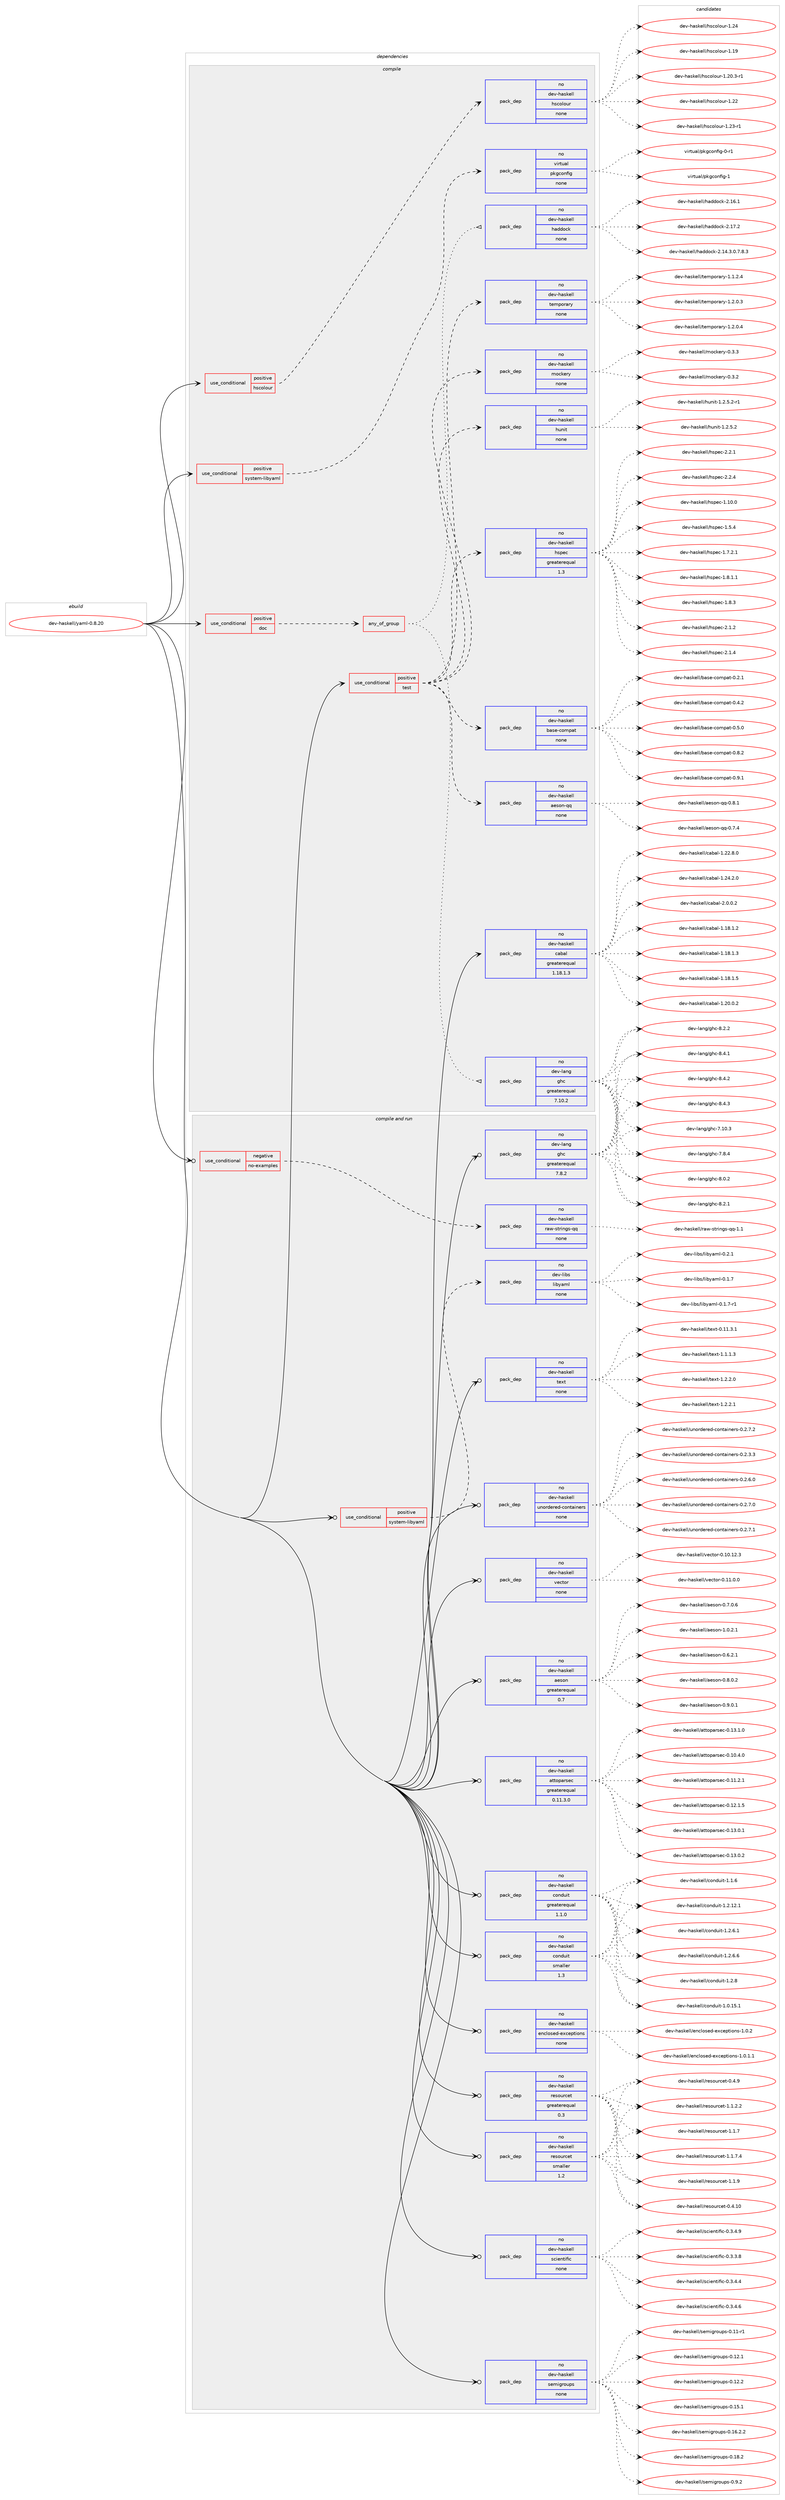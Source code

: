 digraph prolog {

# *************
# Graph options
# *************

newrank=true;
concentrate=true;
compound=true;
graph [rankdir=LR,fontname=Helvetica,fontsize=10,ranksep=1.5];#, ranksep=2.5, nodesep=0.2];
edge  [arrowhead=vee];
node  [fontname=Helvetica,fontsize=10];

# **********
# The ebuild
# **********

subgraph cluster_leftcol {
color=gray;
rank=same;
label=<<i>ebuild</i>>;
id [label="dev-haskell/yaml-0.8.20", color=red, width=4, href="../dev-haskell/yaml-0.8.20.svg"];
}

# ****************
# The dependencies
# ****************

subgraph cluster_midcol {
color=gray;
label=<<i>dependencies</i>>;
subgraph cluster_compile {
fillcolor="#eeeeee";
style=filled;
label=<<i>compile</i>>;
subgraph cond362193 {
dependency1348795 [label=<<TABLE BORDER="0" CELLBORDER="1" CELLSPACING="0" CELLPADDING="4"><TR><TD ROWSPAN="3" CELLPADDING="10">use_conditional</TD></TR><TR><TD>positive</TD></TR><TR><TD>doc</TD></TR></TABLE>>, shape=none, color=red];
subgraph any21828 {
dependency1348796 [label=<<TABLE BORDER="0" CELLBORDER="1" CELLSPACING="0" CELLPADDING="4"><TR><TD CELLPADDING="10">any_of_group</TD></TR></TABLE>>, shape=none, color=red];subgraph pack964222 {
dependency1348797 [label=<<TABLE BORDER="0" CELLBORDER="1" CELLSPACING="0" CELLPADDING="4" WIDTH="220"><TR><TD ROWSPAN="6" CELLPADDING="30">pack_dep</TD></TR><TR><TD WIDTH="110">no</TD></TR><TR><TD>dev-haskell</TD></TR><TR><TD>haddock</TD></TR><TR><TD>none</TD></TR><TR><TD></TD></TR></TABLE>>, shape=none, color=blue];
}
dependency1348796:e -> dependency1348797:w [weight=20,style="dotted",arrowhead="oinv"];
subgraph pack964223 {
dependency1348798 [label=<<TABLE BORDER="0" CELLBORDER="1" CELLSPACING="0" CELLPADDING="4" WIDTH="220"><TR><TD ROWSPAN="6" CELLPADDING="30">pack_dep</TD></TR><TR><TD WIDTH="110">no</TD></TR><TR><TD>dev-lang</TD></TR><TR><TD>ghc</TD></TR><TR><TD>greaterequal</TD></TR><TR><TD>7.10.2</TD></TR></TABLE>>, shape=none, color=blue];
}
dependency1348796:e -> dependency1348798:w [weight=20,style="dotted",arrowhead="oinv"];
}
dependency1348795:e -> dependency1348796:w [weight=20,style="dashed",arrowhead="vee"];
}
id:e -> dependency1348795:w [weight=20,style="solid",arrowhead="vee"];
subgraph cond362194 {
dependency1348799 [label=<<TABLE BORDER="0" CELLBORDER="1" CELLSPACING="0" CELLPADDING="4"><TR><TD ROWSPAN="3" CELLPADDING="10">use_conditional</TD></TR><TR><TD>positive</TD></TR><TR><TD>hscolour</TD></TR></TABLE>>, shape=none, color=red];
subgraph pack964224 {
dependency1348800 [label=<<TABLE BORDER="0" CELLBORDER="1" CELLSPACING="0" CELLPADDING="4" WIDTH="220"><TR><TD ROWSPAN="6" CELLPADDING="30">pack_dep</TD></TR><TR><TD WIDTH="110">no</TD></TR><TR><TD>dev-haskell</TD></TR><TR><TD>hscolour</TD></TR><TR><TD>none</TD></TR><TR><TD></TD></TR></TABLE>>, shape=none, color=blue];
}
dependency1348799:e -> dependency1348800:w [weight=20,style="dashed",arrowhead="vee"];
}
id:e -> dependency1348799:w [weight=20,style="solid",arrowhead="vee"];
subgraph cond362195 {
dependency1348801 [label=<<TABLE BORDER="0" CELLBORDER="1" CELLSPACING="0" CELLPADDING="4"><TR><TD ROWSPAN="3" CELLPADDING="10">use_conditional</TD></TR><TR><TD>positive</TD></TR><TR><TD>system-libyaml</TD></TR></TABLE>>, shape=none, color=red];
subgraph pack964225 {
dependency1348802 [label=<<TABLE BORDER="0" CELLBORDER="1" CELLSPACING="0" CELLPADDING="4" WIDTH="220"><TR><TD ROWSPAN="6" CELLPADDING="30">pack_dep</TD></TR><TR><TD WIDTH="110">no</TD></TR><TR><TD>virtual</TD></TR><TR><TD>pkgconfig</TD></TR><TR><TD>none</TD></TR><TR><TD></TD></TR></TABLE>>, shape=none, color=blue];
}
dependency1348801:e -> dependency1348802:w [weight=20,style="dashed",arrowhead="vee"];
}
id:e -> dependency1348801:w [weight=20,style="solid",arrowhead="vee"];
subgraph cond362196 {
dependency1348803 [label=<<TABLE BORDER="0" CELLBORDER="1" CELLSPACING="0" CELLPADDING="4"><TR><TD ROWSPAN="3" CELLPADDING="10">use_conditional</TD></TR><TR><TD>positive</TD></TR><TR><TD>test</TD></TR></TABLE>>, shape=none, color=red];
subgraph pack964226 {
dependency1348804 [label=<<TABLE BORDER="0" CELLBORDER="1" CELLSPACING="0" CELLPADDING="4" WIDTH="220"><TR><TD ROWSPAN="6" CELLPADDING="30">pack_dep</TD></TR><TR><TD WIDTH="110">no</TD></TR><TR><TD>dev-haskell</TD></TR><TR><TD>aeson-qq</TD></TR><TR><TD>none</TD></TR><TR><TD></TD></TR></TABLE>>, shape=none, color=blue];
}
dependency1348803:e -> dependency1348804:w [weight=20,style="dashed",arrowhead="vee"];
subgraph pack964227 {
dependency1348805 [label=<<TABLE BORDER="0" CELLBORDER="1" CELLSPACING="0" CELLPADDING="4" WIDTH="220"><TR><TD ROWSPAN="6" CELLPADDING="30">pack_dep</TD></TR><TR><TD WIDTH="110">no</TD></TR><TR><TD>dev-haskell</TD></TR><TR><TD>base-compat</TD></TR><TR><TD>none</TD></TR><TR><TD></TD></TR></TABLE>>, shape=none, color=blue];
}
dependency1348803:e -> dependency1348805:w [weight=20,style="dashed",arrowhead="vee"];
subgraph pack964228 {
dependency1348806 [label=<<TABLE BORDER="0" CELLBORDER="1" CELLSPACING="0" CELLPADDING="4" WIDTH="220"><TR><TD ROWSPAN="6" CELLPADDING="30">pack_dep</TD></TR><TR><TD WIDTH="110">no</TD></TR><TR><TD>dev-haskell</TD></TR><TR><TD>hspec</TD></TR><TR><TD>greaterequal</TD></TR><TR><TD>1.3</TD></TR></TABLE>>, shape=none, color=blue];
}
dependency1348803:e -> dependency1348806:w [weight=20,style="dashed",arrowhead="vee"];
subgraph pack964229 {
dependency1348807 [label=<<TABLE BORDER="0" CELLBORDER="1" CELLSPACING="0" CELLPADDING="4" WIDTH="220"><TR><TD ROWSPAN="6" CELLPADDING="30">pack_dep</TD></TR><TR><TD WIDTH="110">no</TD></TR><TR><TD>dev-haskell</TD></TR><TR><TD>hunit</TD></TR><TR><TD>none</TD></TR><TR><TD></TD></TR></TABLE>>, shape=none, color=blue];
}
dependency1348803:e -> dependency1348807:w [weight=20,style="dashed",arrowhead="vee"];
subgraph pack964230 {
dependency1348808 [label=<<TABLE BORDER="0" CELLBORDER="1" CELLSPACING="0" CELLPADDING="4" WIDTH="220"><TR><TD ROWSPAN="6" CELLPADDING="30">pack_dep</TD></TR><TR><TD WIDTH="110">no</TD></TR><TR><TD>dev-haskell</TD></TR><TR><TD>mockery</TD></TR><TR><TD>none</TD></TR><TR><TD></TD></TR></TABLE>>, shape=none, color=blue];
}
dependency1348803:e -> dependency1348808:w [weight=20,style="dashed",arrowhead="vee"];
subgraph pack964231 {
dependency1348809 [label=<<TABLE BORDER="0" CELLBORDER="1" CELLSPACING="0" CELLPADDING="4" WIDTH="220"><TR><TD ROWSPAN="6" CELLPADDING="30">pack_dep</TD></TR><TR><TD WIDTH="110">no</TD></TR><TR><TD>dev-haskell</TD></TR><TR><TD>temporary</TD></TR><TR><TD>none</TD></TR><TR><TD></TD></TR></TABLE>>, shape=none, color=blue];
}
dependency1348803:e -> dependency1348809:w [weight=20,style="dashed",arrowhead="vee"];
}
id:e -> dependency1348803:w [weight=20,style="solid",arrowhead="vee"];
subgraph pack964232 {
dependency1348810 [label=<<TABLE BORDER="0" CELLBORDER="1" CELLSPACING="0" CELLPADDING="4" WIDTH="220"><TR><TD ROWSPAN="6" CELLPADDING="30">pack_dep</TD></TR><TR><TD WIDTH="110">no</TD></TR><TR><TD>dev-haskell</TD></TR><TR><TD>cabal</TD></TR><TR><TD>greaterequal</TD></TR><TR><TD>1.18.1.3</TD></TR></TABLE>>, shape=none, color=blue];
}
id:e -> dependency1348810:w [weight=20,style="solid",arrowhead="vee"];
}
subgraph cluster_compileandrun {
fillcolor="#eeeeee";
style=filled;
label=<<i>compile and run</i>>;
subgraph cond362197 {
dependency1348811 [label=<<TABLE BORDER="0" CELLBORDER="1" CELLSPACING="0" CELLPADDING="4"><TR><TD ROWSPAN="3" CELLPADDING="10">use_conditional</TD></TR><TR><TD>negative</TD></TR><TR><TD>no-examples</TD></TR></TABLE>>, shape=none, color=red];
subgraph pack964233 {
dependency1348812 [label=<<TABLE BORDER="0" CELLBORDER="1" CELLSPACING="0" CELLPADDING="4" WIDTH="220"><TR><TD ROWSPAN="6" CELLPADDING="30">pack_dep</TD></TR><TR><TD WIDTH="110">no</TD></TR><TR><TD>dev-haskell</TD></TR><TR><TD>raw-strings-qq</TD></TR><TR><TD>none</TD></TR><TR><TD></TD></TR></TABLE>>, shape=none, color=blue];
}
dependency1348811:e -> dependency1348812:w [weight=20,style="dashed",arrowhead="vee"];
}
id:e -> dependency1348811:w [weight=20,style="solid",arrowhead="odotvee"];
subgraph cond362198 {
dependency1348813 [label=<<TABLE BORDER="0" CELLBORDER="1" CELLSPACING="0" CELLPADDING="4"><TR><TD ROWSPAN="3" CELLPADDING="10">use_conditional</TD></TR><TR><TD>positive</TD></TR><TR><TD>system-libyaml</TD></TR></TABLE>>, shape=none, color=red];
subgraph pack964234 {
dependency1348814 [label=<<TABLE BORDER="0" CELLBORDER="1" CELLSPACING="0" CELLPADDING="4" WIDTH="220"><TR><TD ROWSPAN="6" CELLPADDING="30">pack_dep</TD></TR><TR><TD WIDTH="110">no</TD></TR><TR><TD>dev-libs</TD></TR><TR><TD>libyaml</TD></TR><TR><TD>none</TD></TR><TR><TD></TD></TR></TABLE>>, shape=none, color=blue];
}
dependency1348813:e -> dependency1348814:w [weight=20,style="dashed",arrowhead="vee"];
}
id:e -> dependency1348813:w [weight=20,style="solid",arrowhead="odotvee"];
subgraph pack964235 {
dependency1348815 [label=<<TABLE BORDER="0" CELLBORDER="1" CELLSPACING="0" CELLPADDING="4" WIDTH="220"><TR><TD ROWSPAN="6" CELLPADDING="30">pack_dep</TD></TR><TR><TD WIDTH="110">no</TD></TR><TR><TD>dev-haskell</TD></TR><TR><TD>aeson</TD></TR><TR><TD>greaterequal</TD></TR><TR><TD>0.7</TD></TR></TABLE>>, shape=none, color=blue];
}
id:e -> dependency1348815:w [weight=20,style="solid",arrowhead="odotvee"];
subgraph pack964236 {
dependency1348816 [label=<<TABLE BORDER="0" CELLBORDER="1" CELLSPACING="0" CELLPADDING="4" WIDTH="220"><TR><TD ROWSPAN="6" CELLPADDING="30">pack_dep</TD></TR><TR><TD WIDTH="110">no</TD></TR><TR><TD>dev-haskell</TD></TR><TR><TD>attoparsec</TD></TR><TR><TD>greaterequal</TD></TR><TR><TD>0.11.3.0</TD></TR></TABLE>>, shape=none, color=blue];
}
id:e -> dependency1348816:w [weight=20,style="solid",arrowhead="odotvee"];
subgraph pack964237 {
dependency1348817 [label=<<TABLE BORDER="0" CELLBORDER="1" CELLSPACING="0" CELLPADDING="4" WIDTH="220"><TR><TD ROWSPAN="6" CELLPADDING="30">pack_dep</TD></TR><TR><TD WIDTH="110">no</TD></TR><TR><TD>dev-haskell</TD></TR><TR><TD>conduit</TD></TR><TR><TD>greaterequal</TD></TR><TR><TD>1.1.0</TD></TR></TABLE>>, shape=none, color=blue];
}
id:e -> dependency1348817:w [weight=20,style="solid",arrowhead="odotvee"];
subgraph pack964238 {
dependency1348818 [label=<<TABLE BORDER="0" CELLBORDER="1" CELLSPACING="0" CELLPADDING="4" WIDTH="220"><TR><TD ROWSPAN="6" CELLPADDING="30">pack_dep</TD></TR><TR><TD WIDTH="110">no</TD></TR><TR><TD>dev-haskell</TD></TR><TR><TD>conduit</TD></TR><TR><TD>smaller</TD></TR><TR><TD>1.3</TD></TR></TABLE>>, shape=none, color=blue];
}
id:e -> dependency1348818:w [weight=20,style="solid",arrowhead="odotvee"];
subgraph pack964239 {
dependency1348819 [label=<<TABLE BORDER="0" CELLBORDER="1" CELLSPACING="0" CELLPADDING="4" WIDTH="220"><TR><TD ROWSPAN="6" CELLPADDING="30">pack_dep</TD></TR><TR><TD WIDTH="110">no</TD></TR><TR><TD>dev-haskell</TD></TR><TR><TD>enclosed-exceptions</TD></TR><TR><TD>none</TD></TR><TR><TD></TD></TR></TABLE>>, shape=none, color=blue];
}
id:e -> dependency1348819:w [weight=20,style="solid",arrowhead="odotvee"];
subgraph pack964240 {
dependency1348820 [label=<<TABLE BORDER="0" CELLBORDER="1" CELLSPACING="0" CELLPADDING="4" WIDTH="220"><TR><TD ROWSPAN="6" CELLPADDING="30">pack_dep</TD></TR><TR><TD WIDTH="110">no</TD></TR><TR><TD>dev-haskell</TD></TR><TR><TD>resourcet</TD></TR><TR><TD>greaterequal</TD></TR><TR><TD>0.3</TD></TR></TABLE>>, shape=none, color=blue];
}
id:e -> dependency1348820:w [weight=20,style="solid",arrowhead="odotvee"];
subgraph pack964241 {
dependency1348821 [label=<<TABLE BORDER="0" CELLBORDER="1" CELLSPACING="0" CELLPADDING="4" WIDTH="220"><TR><TD ROWSPAN="6" CELLPADDING="30">pack_dep</TD></TR><TR><TD WIDTH="110">no</TD></TR><TR><TD>dev-haskell</TD></TR><TR><TD>resourcet</TD></TR><TR><TD>smaller</TD></TR><TR><TD>1.2</TD></TR></TABLE>>, shape=none, color=blue];
}
id:e -> dependency1348821:w [weight=20,style="solid",arrowhead="odotvee"];
subgraph pack964242 {
dependency1348822 [label=<<TABLE BORDER="0" CELLBORDER="1" CELLSPACING="0" CELLPADDING="4" WIDTH="220"><TR><TD ROWSPAN="6" CELLPADDING="30">pack_dep</TD></TR><TR><TD WIDTH="110">no</TD></TR><TR><TD>dev-haskell</TD></TR><TR><TD>scientific</TD></TR><TR><TD>none</TD></TR><TR><TD></TD></TR></TABLE>>, shape=none, color=blue];
}
id:e -> dependency1348822:w [weight=20,style="solid",arrowhead="odotvee"];
subgraph pack964243 {
dependency1348823 [label=<<TABLE BORDER="0" CELLBORDER="1" CELLSPACING="0" CELLPADDING="4" WIDTH="220"><TR><TD ROWSPAN="6" CELLPADDING="30">pack_dep</TD></TR><TR><TD WIDTH="110">no</TD></TR><TR><TD>dev-haskell</TD></TR><TR><TD>semigroups</TD></TR><TR><TD>none</TD></TR><TR><TD></TD></TR></TABLE>>, shape=none, color=blue];
}
id:e -> dependency1348823:w [weight=20,style="solid",arrowhead="odotvee"];
subgraph pack964244 {
dependency1348824 [label=<<TABLE BORDER="0" CELLBORDER="1" CELLSPACING="0" CELLPADDING="4" WIDTH="220"><TR><TD ROWSPAN="6" CELLPADDING="30">pack_dep</TD></TR><TR><TD WIDTH="110">no</TD></TR><TR><TD>dev-haskell</TD></TR><TR><TD>text</TD></TR><TR><TD>none</TD></TR><TR><TD></TD></TR></TABLE>>, shape=none, color=blue];
}
id:e -> dependency1348824:w [weight=20,style="solid",arrowhead="odotvee"];
subgraph pack964245 {
dependency1348825 [label=<<TABLE BORDER="0" CELLBORDER="1" CELLSPACING="0" CELLPADDING="4" WIDTH="220"><TR><TD ROWSPAN="6" CELLPADDING="30">pack_dep</TD></TR><TR><TD WIDTH="110">no</TD></TR><TR><TD>dev-haskell</TD></TR><TR><TD>unordered-containers</TD></TR><TR><TD>none</TD></TR><TR><TD></TD></TR></TABLE>>, shape=none, color=blue];
}
id:e -> dependency1348825:w [weight=20,style="solid",arrowhead="odotvee"];
subgraph pack964246 {
dependency1348826 [label=<<TABLE BORDER="0" CELLBORDER="1" CELLSPACING="0" CELLPADDING="4" WIDTH="220"><TR><TD ROWSPAN="6" CELLPADDING="30">pack_dep</TD></TR><TR><TD WIDTH="110">no</TD></TR><TR><TD>dev-haskell</TD></TR><TR><TD>vector</TD></TR><TR><TD>none</TD></TR><TR><TD></TD></TR></TABLE>>, shape=none, color=blue];
}
id:e -> dependency1348826:w [weight=20,style="solid",arrowhead="odotvee"];
subgraph pack964247 {
dependency1348827 [label=<<TABLE BORDER="0" CELLBORDER="1" CELLSPACING="0" CELLPADDING="4" WIDTH="220"><TR><TD ROWSPAN="6" CELLPADDING="30">pack_dep</TD></TR><TR><TD WIDTH="110">no</TD></TR><TR><TD>dev-lang</TD></TR><TR><TD>ghc</TD></TR><TR><TD>greaterequal</TD></TR><TR><TD>7.8.2</TD></TR></TABLE>>, shape=none, color=blue];
}
id:e -> dependency1348827:w [weight=20,style="solid",arrowhead="odotvee"];
}
subgraph cluster_run {
fillcolor="#eeeeee";
style=filled;
label=<<i>run</i>>;
}
}

# **************
# The candidates
# **************

subgraph cluster_choices {
rank=same;
color=gray;
label=<<i>candidates</i>>;

subgraph choice964222 {
color=black;
nodesep=1;
choice1001011184510497115107101108108471049710010011199107455046495246514648465546564651 [label="dev-haskell/haddock-2.14.3.0.7.8.3", color=red, width=4,href="../dev-haskell/haddock-2.14.3.0.7.8.3.svg"];
choice100101118451049711510710110810847104971001001119910745504649544649 [label="dev-haskell/haddock-2.16.1", color=red, width=4,href="../dev-haskell/haddock-2.16.1.svg"];
choice100101118451049711510710110810847104971001001119910745504649554650 [label="dev-haskell/haddock-2.17.2", color=red, width=4,href="../dev-haskell/haddock-2.17.2.svg"];
dependency1348797:e -> choice1001011184510497115107101108108471049710010011199107455046495246514648465546564651:w [style=dotted,weight="100"];
dependency1348797:e -> choice100101118451049711510710110810847104971001001119910745504649544649:w [style=dotted,weight="100"];
dependency1348797:e -> choice100101118451049711510710110810847104971001001119910745504649554650:w [style=dotted,weight="100"];
}
subgraph choice964223 {
color=black;
nodesep=1;
choice1001011184510897110103471031049945554649484651 [label="dev-lang/ghc-7.10.3", color=red, width=4,href="../dev-lang/ghc-7.10.3.svg"];
choice10010111845108971101034710310499455546564652 [label="dev-lang/ghc-7.8.4", color=red, width=4,href="../dev-lang/ghc-7.8.4.svg"];
choice10010111845108971101034710310499455646484650 [label="dev-lang/ghc-8.0.2", color=red, width=4,href="../dev-lang/ghc-8.0.2.svg"];
choice10010111845108971101034710310499455646504649 [label="dev-lang/ghc-8.2.1", color=red, width=4,href="../dev-lang/ghc-8.2.1.svg"];
choice10010111845108971101034710310499455646504650 [label="dev-lang/ghc-8.2.2", color=red, width=4,href="../dev-lang/ghc-8.2.2.svg"];
choice10010111845108971101034710310499455646524649 [label="dev-lang/ghc-8.4.1", color=red, width=4,href="../dev-lang/ghc-8.4.1.svg"];
choice10010111845108971101034710310499455646524650 [label="dev-lang/ghc-8.4.2", color=red, width=4,href="../dev-lang/ghc-8.4.2.svg"];
choice10010111845108971101034710310499455646524651 [label="dev-lang/ghc-8.4.3", color=red, width=4,href="../dev-lang/ghc-8.4.3.svg"];
dependency1348798:e -> choice1001011184510897110103471031049945554649484651:w [style=dotted,weight="100"];
dependency1348798:e -> choice10010111845108971101034710310499455546564652:w [style=dotted,weight="100"];
dependency1348798:e -> choice10010111845108971101034710310499455646484650:w [style=dotted,weight="100"];
dependency1348798:e -> choice10010111845108971101034710310499455646504649:w [style=dotted,weight="100"];
dependency1348798:e -> choice10010111845108971101034710310499455646504650:w [style=dotted,weight="100"];
dependency1348798:e -> choice10010111845108971101034710310499455646524649:w [style=dotted,weight="100"];
dependency1348798:e -> choice10010111845108971101034710310499455646524650:w [style=dotted,weight="100"];
dependency1348798:e -> choice10010111845108971101034710310499455646524651:w [style=dotted,weight="100"];
}
subgraph choice964224 {
color=black;
nodesep=1;
choice100101118451049711510710110810847104115991111081111171144549464957 [label="dev-haskell/hscolour-1.19", color=red, width=4,href="../dev-haskell/hscolour-1.19.svg"];
choice10010111845104971151071011081084710411599111108111117114454946504846514511449 [label="dev-haskell/hscolour-1.20.3-r1", color=red, width=4,href="../dev-haskell/hscolour-1.20.3-r1.svg"];
choice100101118451049711510710110810847104115991111081111171144549465050 [label="dev-haskell/hscolour-1.22", color=red, width=4,href="../dev-haskell/hscolour-1.22.svg"];
choice1001011184510497115107101108108471041159911110811111711445494650514511449 [label="dev-haskell/hscolour-1.23-r1", color=red, width=4,href="../dev-haskell/hscolour-1.23-r1.svg"];
choice100101118451049711510710110810847104115991111081111171144549465052 [label="dev-haskell/hscolour-1.24", color=red, width=4,href="../dev-haskell/hscolour-1.24.svg"];
dependency1348800:e -> choice100101118451049711510710110810847104115991111081111171144549464957:w [style=dotted,weight="100"];
dependency1348800:e -> choice10010111845104971151071011081084710411599111108111117114454946504846514511449:w [style=dotted,weight="100"];
dependency1348800:e -> choice100101118451049711510710110810847104115991111081111171144549465050:w [style=dotted,weight="100"];
dependency1348800:e -> choice1001011184510497115107101108108471041159911110811111711445494650514511449:w [style=dotted,weight="100"];
dependency1348800:e -> choice100101118451049711510710110810847104115991111081111171144549465052:w [style=dotted,weight="100"];
}
subgraph choice964225 {
color=black;
nodesep=1;
choice11810511411611797108471121071039911111010210510345484511449 [label="virtual/pkgconfig-0-r1", color=red, width=4,href="../virtual/pkgconfig-0-r1.svg"];
choice1181051141161179710847112107103991111101021051034549 [label="virtual/pkgconfig-1", color=red, width=4,href="../virtual/pkgconfig-1.svg"];
dependency1348802:e -> choice11810511411611797108471121071039911111010210510345484511449:w [style=dotted,weight="100"];
dependency1348802:e -> choice1181051141161179710847112107103991111101021051034549:w [style=dotted,weight="100"];
}
subgraph choice964226 {
color=black;
nodesep=1;
choice1001011184510497115107101108108479710111511111045113113454846554652 [label="dev-haskell/aeson-qq-0.7.4", color=red, width=4,href="../dev-haskell/aeson-qq-0.7.4.svg"];
choice1001011184510497115107101108108479710111511111045113113454846564649 [label="dev-haskell/aeson-qq-0.8.1", color=red, width=4,href="../dev-haskell/aeson-qq-0.8.1.svg"];
dependency1348804:e -> choice1001011184510497115107101108108479710111511111045113113454846554652:w [style=dotted,weight="100"];
dependency1348804:e -> choice1001011184510497115107101108108479710111511111045113113454846564649:w [style=dotted,weight="100"];
}
subgraph choice964227 {
color=black;
nodesep=1;
choice1001011184510497115107101108108479897115101459911110911297116454846504649 [label="dev-haskell/base-compat-0.2.1", color=red, width=4,href="../dev-haskell/base-compat-0.2.1.svg"];
choice1001011184510497115107101108108479897115101459911110911297116454846524650 [label="dev-haskell/base-compat-0.4.2", color=red, width=4,href="../dev-haskell/base-compat-0.4.2.svg"];
choice1001011184510497115107101108108479897115101459911110911297116454846534648 [label="dev-haskell/base-compat-0.5.0", color=red, width=4,href="../dev-haskell/base-compat-0.5.0.svg"];
choice1001011184510497115107101108108479897115101459911110911297116454846564650 [label="dev-haskell/base-compat-0.8.2", color=red, width=4,href="../dev-haskell/base-compat-0.8.2.svg"];
choice1001011184510497115107101108108479897115101459911110911297116454846574649 [label="dev-haskell/base-compat-0.9.1", color=red, width=4,href="../dev-haskell/base-compat-0.9.1.svg"];
dependency1348805:e -> choice1001011184510497115107101108108479897115101459911110911297116454846504649:w [style=dotted,weight="100"];
dependency1348805:e -> choice1001011184510497115107101108108479897115101459911110911297116454846524650:w [style=dotted,weight="100"];
dependency1348805:e -> choice1001011184510497115107101108108479897115101459911110911297116454846534648:w [style=dotted,weight="100"];
dependency1348805:e -> choice1001011184510497115107101108108479897115101459911110911297116454846564650:w [style=dotted,weight="100"];
dependency1348805:e -> choice1001011184510497115107101108108479897115101459911110911297116454846574649:w [style=dotted,weight="100"];
}
subgraph choice964228 {
color=black;
nodesep=1;
choice1001011184510497115107101108108471041151121019945494649484648 [label="dev-haskell/hspec-1.10.0", color=red, width=4,href="../dev-haskell/hspec-1.10.0.svg"];
choice10010111845104971151071011081084710411511210199454946534652 [label="dev-haskell/hspec-1.5.4", color=red, width=4,href="../dev-haskell/hspec-1.5.4.svg"];
choice100101118451049711510710110810847104115112101994549465546504649 [label="dev-haskell/hspec-1.7.2.1", color=red, width=4,href="../dev-haskell/hspec-1.7.2.1.svg"];
choice100101118451049711510710110810847104115112101994549465646494649 [label="dev-haskell/hspec-1.8.1.1", color=red, width=4,href="../dev-haskell/hspec-1.8.1.1.svg"];
choice10010111845104971151071011081084710411511210199454946564651 [label="dev-haskell/hspec-1.8.3", color=red, width=4,href="../dev-haskell/hspec-1.8.3.svg"];
choice10010111845104971151071011081084710411511210199455046494650 [label="dev-haskell/hspec-2.1.2", color=red, width=4,href="../dev-haskell/hspec-2.1.2.svg"];
choice10010111845104971151071011081084710411511210199455046494652 [label="dev-haskell/hspec-2.1.4", color=red, width=4,href="../dev-haskell/hspec-2.1.4.svg"];
choice10010111845104971151071011081084710411511210199455046504649 [label="dev-haskell/hspec-2.2.1", color=red, width=4,href="../dev-haskell/hspec-2.2.1.svg"];
choice10010111845104971151071011081084710411511210199455046504652 [label="dev-haskell/hspec-2.2.4", color=red, width=4,href="../dev-haskell/hspec-2.2.4.svg"];
dependency1348806:e -> choice1001011184510497115107101108108471041151121019945494649484648:w [style=dotted,weight="100"];
dependency1348806:e -> choice10010111845104971151071011081084710411511210199454946534652:w [style=dotted,weight="100"];
dependency1348806:e -> choice100101118451049711510710110810847104115112101994549465546504649:w [style=dotted,weight="100"];
dependency1348806:e -> choice100101118451049711510710110810847104115112101994549465646494649:w [style=dotted,weight="100"];
dependency1348806:e -> choice10010111845104971151071011081084710411511210199454946564651:w [style=dotted,weight="100"];
dependency1348806:e -> choice10010111845104971151071011081084710411511210199455046494650:w [style=dotted,weight="100"];
dependency1348806:e -> choice10010111845104971151071011081084710411511210199455046494652:w [style=dotted,weight="100"];
dependency1348806:e -> choice10010111845104971151071011081084710411511210199455046504649:w [style=dotted,weight="100"];
dependency1348806:e -> choice10010111845104971151071011081084710411511210199455046504652:w [style=dotted,weight="100"];
}
subgraph choice964229 {
color=black;
nodesep=1;
choice1001011184510497115107101108108471041171101051164549465046534650 [label="dev-haskell/hunit-1.2.5.2", color=red, width=4,href="../dev-haskell/hunit-1.2.5.2.svg"];
choice10010111845104971151071011081084710411711010511645494650465346504511449 [label="dev-haskell/hunit-1.2.5.2-r1", color=red, width=4,href="../dev-haskell/hunit-1.2.5.2-r1.svg"];
dependency1348807:e -> choice1001011184510497115107101108108471041171101051164549465046534650:w [style=dotted,weight="100"];
dependency1348807:e -> choice10010111845104971151071011081084710411711010511645494650465346504511449:w [style=dotted,weight="100"];
}
subgraph choice964230 {
color=black;
nodesep=1;
choice10010111845104971151071011081084710911199107101114121454846514650 [label="dev-haskell/mockery-0.3.2", color=red, width=4,href="../dev-haskell/mockery-0.3.2.svg"];
choice10010111845104971151071011081084710911199107101114121454846514651 [label="dev-haskell/mockery-0.3.3", color=red, width=4,href="../dev-haskell/mockery-0.3.3.svg"];
dependency1348808:e -> choice10010111845104971151071011081084710911199107101114121454846514650:w [style=dotted,weight="100"];
dependency1348808:e -> choice10010111845104971151071011081084710911199107101114121454846514651:w [style=dotted,weight="100"];
}
subgraph choice964231 {
color=black;
nodesep=1;
choice100101118451049711510710110810847116101109112111114971141214549464946504652 [label="dev-haskell/temporary-1.1.2.4", color=red, width=4,href="../dev-haskell/temporary-1.1.2.4.svg"];
choice100101118451049711510710110810847116101109112111114971141214549465046484651 [label="dev-haskell/temporary-1.2.0.3", color=red, width=4,href="../dev-haskell/temporary-1.2.0.3.svg"];
choice100101118451049711510710110810847116101109112111114971141214549465046484652 [label="dev-haskell/temporary-1.2.0.4", color=red, width=4,href="../dev-haskell/temporary-1.2.0.4.svg"];
dependency1348809:e -> choice100101118451049711510710110810847116101109112111114971141214549464946504652:w [style=dotted,weight="100"];
dependency1348809:e -> choice100101118451049711510710110810847116101109112111114971141214549465046484651:w [style=dotted,weight="100"];
dependency1348809:e -> choice100101118451049711510710110810847116101109112111114971141214549465046484652:w [style=dotted,weight="100"];
}
subgraph choice964232 {
color=black;
nodesep=1;
choice10010111845104971151071011081084799979897108454946495646494650 [label="dev-haskell/cabal-1.18.1.2", color=red, width=4,href="../dev-haskell/cabal-1.18.1.2.svg"];
choice10010111845104971151071011081084799979897108454946495646494651 [label="dev-haskell/cabal-1.18.1.3", color=red, width=4,href="../dev-haskell/cabal-1.18.1.3.svg"];
choice10010111845104971151071011081084799979897108454946495646494653 [label="dev-haskell/cabal-1.18.1.5", color=red, width=4,href="../dev-haskell/cabal-1.18.1.5.svg"];
choice10010111845104971151071011081084799979897108454946504846484650 [label="dev-haskell/cabal-1.20.0.2", color=red, width=4,href="../dev-haskell/cabal-1.20.0.2.svg"];
choice10010111845104971151071011081084799979897108454946505046564648 [label="dev-haskell/cabal-1.22.8.0", color=red, width=4,href="../dev-haskell/cabal-1.22.8.0.svg"];
choice10010111845104971151071011081084799979897108454946505246504648 [label="dev-haskell/cabal-1.24.2.0", color=red, width=4,href="../dev-haskell/cabal-1.24.2.0.svg"];
choice100101118451049711510710110810847999798971084550464846484650 [label="dev-haskell/cabal-2.0.0.2", color=red, width=4,href="../dev-haskell/cabal-2.0.0.2.svg"];
dependency1348810:e -> choice10010111845104971151071011081084799979897108454946495646494650:w [style=dotted,weight="100"];
dependency1348810:e -> choice10010111845104971151071011081084799979897108454946495646494651:w [style=dotted,weight="100"];
dependency1348810:e -> choice10010111845104971151071011081084799979897108454946495646494653:w [style=dotted,weight="100"];
dependency1348810:e -> choice10010111845104971151071011081084799979897108454946504846484650:w [style=dotted,weight="100"];
dependency1348810:e -> choice10010111845104971151071011081084799979897108454946505046564648:w [style=dotted,weight="100"];
dependency1348810:e -> choice10010111845104971151071011081084799979897108454946505246504648:w [style=dotted,weight="100"];
dependency1348810:e -> choice100101118451049711510710110810847999798971084550464846484650:w [style=dotted,weight="100"];
}
subgraph choice964233 {
color=black;
nodesep=1;
choice10010111845104971151071011081084711497119451151161141051101031154511311345494649 [label="dev-haskell/raw-strings-qq-1.1", color=red, width=4,href="../dev-haskell/raw-strings-qq-1.1.svg"];
dependency1348812:e -> choice10010111845104971151071011081084711497119451151161141051101031154511311345494649:w [style=dotted,weight="100"];
}
subgraph choice964234 {
color=black;
nodesep=1;
choice1001011184510810598115471081059812197109108454846494655 [label="dev-libs/libyaml-0.1.7", color=red, width=4,href="../dev-libs/libyaml-0.1.7.svg"];
choice10010111845108105981154710810598121971091084548464946554511449 [label="dev-libs/libyaml-0.1.7-r1", color=red, width=4,href="../dev-libs/libyaml-0.1.7-r1.svg"];
choice1001011184510810598115471081059812197109108454846504649 [label="dev-libs/libyaml-0.2.1", color=red, width=4,href="../dev-libs/libyaml-0.2.1.svg"];
dependency1348814:e -> choice1001011184510810598115471081059812197109108454846494655:w [style=dotted,weight="100"];
dependency1348814:e -> choice10010111845108105981154710810598121971091084548464946554511449:w [style=dotted,weight="100"];
dependency1348814:e -> choice1001011184510810598115471081059812197109108454846504649:w [style=dotted,weight="100"];
}
subgraph choice964235 {
color=black;
nodesep=1;
choice100101118451049711510710110810847971011151111104548465446504649 [label="dev-haskell/aeson-0.6.2.1", color=red, width=4,href="../dev-haskell/aeson-0.6.2.1.svg"];
choice100101118451049711510710110810847971011151111104548465546484654 [label="dev-haskell/aeson-0.7.0.6", color=red, width=4,href="../dev-haskell/aeson-0.7.0.6.svg"];
choice100101118451049711510710110810847971011151111104548465646484650 [label="dev-haskell/aeson-0.8.0.2", color=red, width=4,href="../dev-haskell/aeson-0.8.0.2.svg"];
choice100101118451049711510710110810847971011151111104548465746484649 [label="dev-haskell/aeson-0.9.0.1", color=red, width=4,href="../dev-haskell/aeson-0.9.0.1.svg"];
choice100101118451049711510710110810847971011151111104549464846504649 [label="dev-haskell/aeson-1.0.2.1", color=red, width=4,href="../dev-haskell/aeson-1.0.2.1.svg"];
dependency1348815:e -> choice100101118451049711510710110810847971011151111104548465446504649:w [style=dotted,weight="100"];
dependency1348815:e -> choice100101118451049711510710110810847971011151111104548465546484654:w [style=dotted,weight="100"];
dependency1348815:e -> choice100101118451049711510710110810847971011151111104548465646484650:w [style=dotted,weight="100"];
dependency1348815:e -> choice100101118451049711510710110810847971011151111104548465746484649:w [style=dotted,weight="100"];
dependency1348815:e -> choice100101118451049711510710110810847971011151111104549464846504649:w [style=dotted,weight="100"];
}
subgraph choice964236 {
color=black;
nodesep=1;
choice100101118451049711510710110810847971161161111129711411510199454846494846524648 [label="dev-haskell/attoparsec-0.10.4.0", color=red, width=4,href="../dev-haskell/attoparsec-0.10.4.0.svg"];
choice100101118451049711510710110810847971161161111129711411510199454846494946504649 [label="dev-haskell/attoparsec-0.11.2.1", color=red, width=4,href="../dev-haskell/attoparsec-0.11.2.1.svg"];
choice100101118451049711510710110810847971161161111129711411510199454846495046494653 [label="dev-haskell/attoparsec-0.12.1.5", color=red, width=4,href="../dev-haskell/attoparsec-0.12.1.5.svg"];
choice100101118451049711510710110810847971161161111129711411510199454846495146484649 [label="dev-haskell/attoparsec-0.13.0.1", color=red, width=4,href="../dev-haskell/attoparsec-0.13.0.1.svg"];
choice100101118451049711510710110810847971161161111129711411510199454846495146484650 [label="dev-haskell/attoparsec-0.13.0.2", color=red, width=4,href="../dev-haskell/attoparsec-0.13.0.2.svg"];
choice100101118451049711510710110810847971161161111129711411510199454846495146494648 [label="dev-haskell/attoparsec-0.13.1.0", color=red, width=4,href="../dev-haskell/attoparsec-0.13.1.0.svg"];
dependency1348816:e -> choice100101118451049711510710110810847971161161111129711411510199454846494846524648:w [style=dotted,weight="100"];
dependency1348816:e -> choice100101118451049711510710110810847971161161111129711411510199454846494946504649:w [style=dotted,weight="100"];
dependency1348816:e -> choice100101118451049711510710110810847971161161111129711411510199454846495046494653:w [style=dotted,weight="100"];
dependency1348816:e -> choice100101118451049711510710110810847971161161111129711411510199454846495146484649:w [style=dotted,weight="100"];
dependency1348816:e -> choice100101118451049711510710110810847971161161111129711411510199454846495146484650:w [style=dotted,weight="100"];
dependency1348816:e -> choice100101118451049711510710110810847971161161111129711411510199454846495146494648:w [style=dotted,weight="100"];
}
subgraph choice964237 {
color=black;
nodesep=1;
choice10010111845104971151071011081084799111110100117105116454946484649534649 [label="dev-haskell/conduit-1.0.15.1", color=red, width=4,href="../dev-haskell/conduit-1.0.15.1.svg"];
choice10010111845104971151071011081084799111110100117105116454946494654 [label="dev-haskell/conduit-1.1.6", color=red, width=4,href="../dev-haskell/conduit-1.1.6.svg"];
choice10010111845104971151071011081084799111110100117105116454946504649504649 [label="dev-haskell/conduit-1.2.12.1", color=red, width=4,href="../dev-haskell/conduit-1.2.12.1.svg"];
choice100101118451049711510710110810847991111101001171051164549465046544649 [label="dev-haskell/conduit-1.2.6.1", color=red, width=4,href="../dev-haskell/conduit-1.2.6.1.svg"];
choice100101118451049711510710110810847991111101001171051164549465046544654 [label="dev-haskell/conduit-1.2.6.6", color=red, width=4,href="../dev-haskell/conduit-1.2.6.6.svg"];
choice10010111845104971151071011081084799111110100117105116454946504656 [label="dev-haskell/conduit-1.2.8", color=red, width=4,href="../dev-haskell/conduit-1.2.8.svg"];
dependency1348817:e -> choice10010111845104971151071011081084799111110100117105116454946484649534649:w [style=dotted,weight="100"];
dependency1348817:e -> choice10010111845104971151071011081084799111110100117105116454946494654:w [style=dotted,weight="100"];
dependency1348817:e -> choice10010111845104971151071011081084799111110100117105116454946504649504649:w [style=dotted,weight="100"];
dependency1348817:e -> choice100101118451049711510710110810847991111101001171051164549465046544649:w [style=dotted,weight="100"];
dependency1348817:e -> choice100101118451049711510710110810847991111101001171051164549465046544654:w [style=dotted,weight="100"];
dependency1348817:e -> choice10010111845104971151071011081084799111110100117105116454946504656:w [style=dotted,weight="100"];
}
subgraph choice964238 {
color=black;
nodesep=1;
choice10010111845104971151071011081084799111110100117105116454946484649534649 [label="dev-haskell/conduit-1.0.15.1", color=red, width=4,href="../dev-haskell/conduit-1.0.15.1.svg"];
choice10010111845104971151071011081084799111110100117105116454946494654 [label="dev-haskell/conduit-1.1.6", color=red, width=4,href="../dev-haskell/conduit-1.1.6.svg"];
choice10010111845104971151071011081084799111110100117105116454946504649504649 [label="dev-haskell/conduit-1.2.12.1", color=red, width=4,href="../dev-haskell/conduit-1.2.12.1.svg"];
choice100101118451049711510710110810847991111101001171051164549465046544649 [label="dev-haskell/conduit-1.2.6.1", color=red, width=4,href="../dev-haskell/conduit-1.2.6.1.svg"];
choice100101118451049711510710110810847991111101001171051164549465046544654 [label="dev-haskell/conduit-1.2.6.6", color=red, width=4,href="../dev-haskell/conduit-1.2.6.6.svg"];
choice10010111845104971151071011081084799111110100117105116454946504656 [label="dev-haskell/conduit-1.2.8", color=red, width=4,href="../dev-haskell/conduit-1.2.8.svg"];
dependency1348818:e -> choice10010111845104971151071011081084799111110100117105116454946484649534649:w [style=dotted,weight="100"];
dependency1348818:e -> choice10010111845104971151071011081084799111110100117105116454946494654:w [style=dotted,weight="100"];
dependency1348818:e -> choice10010111845104971151071011081084799111110100117105116454946504649504649:w [style=dotted,weight="100"];
dependency1348818:e -> choice100101118451049711510710110810847991111101001171051164549465046544649:w [style=dotted,weight="100"];
dependency1348818:e -> choice100101118451049711510710110810847991111101001171051164549465046544654:w [style=dotted,weight="100"];
dependency1348818:e -> choice10010111845104971151071011081084799111110100117105116454946504656:w [style=dotted,weight="100"];
}
subgraph choice964239 {
color=black;
nodesep=1;
choice1001011184510497115107101108108471011109910811111510110045101120991011121161051111101154549464846494649 [label="dev-haskell/enclosed-exceptions-1.0.1.1", color=red, width=4,href="../dev-haskell/enclosed-exceptions-1.0.1.1.svg"];
choice100101118451049711510710110810847101110991081111151011004510112099101112116105111110115454946484650 [label="dev-haskell/enclosed-exceptions-1.0.2", color=red, width=4,href="../dev-haskell/enclosed-exceptions-1.0.2.svg"];
dependency1348819:e -> choice1001011184510497115107101108108471011109910811111510110045101120991011121161051111101154549464846494649:w [style=dotted,weight="100"];
dependency1348819:e -> choice100101118451049711510710110810847101110991081111151011004510112099101112116105111110115454946484650:w [style=dotted,weight="100"];
}
subgraph choice964240 {
color=black;
nodesep=1;
choice1001011184510497115107101108108471141011151111171149910111645484652464948 [label="dev-haskell/resourcet-0.4.10", color=red, width=4,href="../dev-haskell/resourcet-0.4.10.svg"];
choice10010111845104971151071011081084711410111511111711499101116454846524657 [label="dev-haskell/resourcet-0.4.9", color=red, width=4,href="../dev-haskell/resourcet-0.4.9.svg"];
choice100101118451049711510710110810847114101115111117114991011164549464946504650 [label="dev-haskell/resourcet-1.1.2.2", color=red, width=4,href="../dev-haskell/resourcet-1.1.2.2.svg"];
choice10010111845104971151071011081084711410111511111711499101116454946494655 [label="dev-haskell/resourcet-1.1.7", color=red, width=4,href="../dev-haskell/resourcet-1.1.7.svg"];
choice100101118451049711510710110810847114101115111117114991011164549464946554652 [label="dev-haskell/resourcet-1.1.7.4", color=red, width=4,href="../dev-haskell/resourcet-1.1.7.4.svg"];
choice10010111845104971151071011081084711410111511111711499101116454946494657 [label="dev-haskell/resourcet-1.1.9", color=red, width=4,href="../dev-haskell/resourcet-1.1.9.svg"];
dependency1348820:e -> choice1001011184510497115107101108108471141011151111171149910111645484652464948:w [style=dotted,weight="100"];
dependency1348820:e -> choice10010111845104971151071011081084711410111511111711499101116454846524657:w [style=dotted,weight="100"];
dependency1348820:e -> choice100101118451049711510710110810847114101115111117114991011164549464946504650:w [style=dotted,weight="100"];
dependency1348820:e -> choice10010111845104971151071011081084711410111511111711499101116454946494655:w [style=dotted,weight="100"];
dependency1348820:e -> choice100101118451049711510710110810847114101115111117114991011164549464946554652:w [style=dotted,weight="100"];
dependency1348820:e -> choice10010111845104971151071011081084711410111511111711499101116454946494657:w [style=dotted,weight="100"];
}
subgraph choice964241 {
color=black;
nodesep=1;
choice1001011184510497115107101108108471141011151111171149910111645484652464948 [label="dev-haskell/resourcet-0.4.10", color=red, width=4,href="../dev-haskell/resourcet-0.4.10.svg"];
choice10010111845104971151071011081084711410111511111711499101116454846524657 [label="dev-haskell/resourcet-0.4.9", color=red, width=4,href="../dev-haskell/resourcet-0.4.9.svg"];
choice100101118451049711510710110810847114101115111117114991011164549464946504650 [label="dev-haskell/resourcet-1.1.2.2", color=red, width=4,href="../dev-haskell/resourcet-1.1.2.2.svg"];
choice10010111845104971151071011081084711410111511111711499101116454946494655 [label="dev-haskell/resourcet-1.1.7", color=red, width=4,href="../dev-haskell/resourcet-1.1.7.svg"];
choice100101118451049711510710110810847114101115111117114991011164549464946554652 [label="dev-haskell/resourcet-1.1.7.4", color=red, width=4,href="../dev-haskell/resourcet-1.1.7.4.svg"];
choice10010111845104971151071011081084711410111511111711499101116454946494657 [label="dev-haskell/resourcet-1.1.9", color=red, width=4,href="../dev-haskell/resourcet-1.1.9.svg"];
dependency1348821:e -> choice1001011184510497115107101108108471141011151111171149910111645484652464948:w [style=dotted,weight="100"];
dependency1348821:e -> choice10010111845104971151071011081084711410111511111711499101116454846524657:w [style=dotted,weight="100"];
dependency1348821:e -> choice100101118451049711510710110810847114101115111117114991011164549464946504650:w [style=dotted,weight="100"];
dependency1348821:e -> choice10010111845104971151071011081084711410111511111711499101116454946494655:w [style=dotted,weight="100"];
dependency1348821:e -> choice100101118451049711510710110810847114101115111117114991011164549464946554652:w [style=dotted,weight="100"];
dependency1348821:e -> choice10010111845104971151071011081084711410111511111711499101116454946494657:w [style=dotted,weight="100"];
}
subgraph choice964242 {
color=black;
nodesep=1;
choice10010111845104971151071011081084711599105101110116105102105994548465146514656 [label="dev-haskell/scientific-0.3.3.8", color=red, width=4,href="../dev-haskell/scientific-0.3.3.8.svg"];
choice10010111845104971151071011081084711599105101110116105102105994548465146524652 [label="dev-haskell/scientific-0.3.4.4", color=red, width=4,href="../dev-haskell/scientific-0.3.4.4.svg"];
choice10010111845104971151071011081084711599105101110116105102105994548465146524654 [label="dev-haskell/scientific-0.3.4.6", color=red, width=4,href="../dev-haskell/scientific-0.3.4.6.svg"];
choice10010111845104971151071011081084711599105101110116105102105994548465146524657 [label="dev-haskell/scientific-0.3.4.9", color=red, width=4,href="../dev-haskell/scientific-0.3.4.9.svg"];
dependency1348822:e -> choice10010111845104971151071011081084711599105101110116105102105994548465146514656:w [style=dotted,weight="100"];
dependency1348822:e -> choice10010111845104971151071011081084711599105101110116105102105994548465146524652:w [style=dotted,weight="100"];
dependency1348822:e -> choice10010111845104971151071011081084711599105101110116105102105994548465146524654:w [style=dotted,weight="100"];
dependency1348822:e -> choice10010111845104971151071011081084711599105101110116105102105994548465146524657:w [style=dotted,weight="100"];
}
subgraph choice964243 {
color=black;
nodesep=1;
choice10010111845104971151071011081084711510110910510311411111711211545484649494511449 [label="dev-haskell/semigroups-0.11-r1", color=red, width=4,href="../dev-haskell/semigroups-0.11-r1.svg"];
choice10010111845104971151071011081084711510110910510311411111711211545484649504649 [label="dev-haskell/semigroups-0.12.1", color=red, width=4,href="../dev-haskell/semigroups-0.12.1.svg"];
choice10010111845104971151071011081084711510110910510311411111711211545484649504650 [label="dev-haskell/semigroups-0.12.2", color=red, width=4,href="../dev-haskell/semigroups-0.12.2.svg"];
choice10010111845104971151071011081084711510110910510311411111711211545484649534649 [label="dev-haskell/semigroups-0.15.1", color=red, width=4,href="../dev-haskell/semigroups-0.15.1.svg"];
choice100101118451049711510710110810847115101109105103114111117112115454846495446504650 [label="dev-haskell/semigroups-0.16.2.2", color=red, width=4,href="../dev-haskell/semigroups-0.16.2.2.svg"];
choice10010111845104971151071011081084711510110910510311411111711211545484649564650 [label="dev-haskell/semigroups-0.18.2", color=red, width=4,href="../dev-haskell/semigroups-0.18.2.svg"];
choice100101118451049711510710110810847115101109105103114111117112115454846574650 [label="dev-haskell/semigroups-0.9.2", color=red, width=4,href="../dev-haskell/semigroups-0.9.2.svg"];
dependency1348823:e -> choice10010111845104971151071011081084711510110910510311411111711211545484649494511449:w [style=dotted,weight="100"];
dependency1348823:e -> choice10010111845104971151071011081084711510110910510311411111711211545484649504649:w [style=dotted,weight="100"];
dependency1348823:e -> choice10010111845104971151071011081084711510110910510311411111711211545484649504650:w [style=dotted,weight="100"];
dependency1348823:e -> choice10010111845104971151071011081084711510110910510311411111711211545484649534649:w [style=dotted,weight="100"];
dependency1348823:e -> choice100101118451049711510710110810847115101109105103114111117112115454846495446504650:w [style=dotted,weight="100"];
dependency1348823:e -> choice10010111845104971151071011081084711510110910510311411111711211545484649564650:w [style=dotted,weight="100"];
dependency1348823:e -> choice100101118451049711510710110810847115101109105103114111117112115454846574650:w [style=dotted,weight="100"];
}
subgraph choice964244 {
color=black;
nodesep=1;
choice100101118451049711510710110810847116101120116454846494946514649 [label="dev-haskell/text-0.11.3.1", color=red, width=4,href="../dev-haskell/text-0.11.3.1.svg"];
choice1001011184510497115107101108108471161011201164549464946494651 [label="dev-haskell/text-1.1.1.3", color=red, width=4,href="../dev-haskell/text-1.1.1.3.svg"];
choice1001011184510497115107101108108471161011201164549465046504648 [label="dev-haskell/text-1.2.2.0", color=red, width=4,href="../dev-haskell/text-1.2.2.0.svg"];
choice1001011184510497115107101108108471161011201164549465046504649 [label="dev-haskell/text-1.2.2.1", color=red, width=4,href="../dev-haskell/text-1.2.2.1.svg"];
dependency1348824:e -> choice100101118451049711510710110810847116101120116454846494946514649:w [style=dotted,weight="100"];
dependency1348824:e -> choice1001011184510497115107101108108471161011201164549464946494651:w [style=dotted,weight="100"];
dependency1348824:e -> choice1001011184510497115107101108108471161011201164549465046504648:w [style=dotted,weight="100"];
dependency1348824:e -> choice1001011184510497115107101108108471161011201164549465046504649:w [style=dotted,weight="100"];
}
subgraph choice964245 {
color=black;
nodesep=1;
choice1001011184510497115107101108108471171101111141001011141011004599111110116971051101011141154548465046514651 [label="dev-haskell/unordered-containers-0.2.3.3", color=red, width=4,href="../dev-haskell/unordered-containers-0.2.3.3.svg"];
choice1001011184510497115107101108108471171101111141001011141011004599111110116971051101011141154548465046544648 [label="dev-haskell/unordered-containers-0.2.6.0", color=red, width=4,href="../dev-haskell/unordered-containers-0.2.6.0.svg"];
choice1001011184510497115107101108108471171101111141001011141011004599111110116971051101011141154548465046554648 [label="dev-haskell/unordered-containers-0.2.7.0", color=red, width=4,href="../dev-haskell/unordered-containers-0.2.7.0.svg"];
choice1001011184510497115107101108108471171101111141001011141011004599111110116971051101011141154548465046554649 [label="dev-haskell/unordered-containers-0.2.7.1", color=red, width=4,href="../dev-haskell/unordered-containers-0.2.7.1.svg"];
choice1001011184510497115107101108108471171101111141001011141011004599111110116971051101011141154548465046554650 [label="dev-haskell/unordered-containers-0.2.7.2", color=red, width=4,href="../dev-haskell/unordered-containers-0.2.7.2.svg"];
dependency1348825:e -> choice1001011184510497115107101108108471171101111141001011141011004599111110116971051101011141154548465046514651:w [style=dotted,weight="100"];
dependency1348825:e -> choice1001011184510497115107101108108471171101111141001011141011004599111110116971051101011141154548465046544648:w [style=dotted,weight="100"];
dependency1348825:e -> choice1001011184510497115107101108108471171101111141001011141011004599111110116971051101011141154548465046554648:w [style=dotted,weight="100"];
dependency1348825:e -> choice1001011184510497115107101108108471171101111141001011141011004599111110116971051101011141154548465046554649:w [style=dotted,weight="100"];
dependency1348825:e -> choice1001011184510497115107101108108471171101111141001011141011004599111110116971051101011141154548465046554650:w [style=dotted,weight="100"];
}
subgraph choice964246 {
color=black;
nodesep=1;
choice1001011184510497115107101108108471181019911611111445484649484649504651 [label="dev-haskell/vector-0.10.12.3", color=red, width=4,href="../dev-haskell/vector-0.10.12.3.svg"];
choice10010111845104971151071011081084711810199116111114454846494946484648 [label="dev-haskell/vector-0.11.0.0", color=red, width=4,href="../dev-haskell/vector-0.11.0.0.svg"];
dependency1348826:e -> choice1001011184510497115107101108108471181019911611111445484649484649504651:w [style=dotted,weight="100"];
dependency1348826:e -> choice10010111845104971151071011081084711810199116111114454846494946484648:w [style=dotted,weight="100"];
}
subgraph choice964247 {
color=black;
nodesep=1;
choice1001011184510897110103471031049945554649484651 [label="dev-lang/ghc-7.10.3", color=red, width=4,href="../dev-lang/ghc-7.10.3.svg"];
choice10010111845108971101034710310499455546564652 [label="dev-lang/ghc-7.8.4", color=red, width=4,href="../dev-lang/ghc-7.8.4.svg"];
choice10010111845108971101034710310499455646484650 [label="dev-lang/ghc-8.0.2", color=red, width=4,href="../dev-lang/ghc-8.0.2.svg"];
choice10010111845108971101034710310499455646504649 [label="dev-lang/ghc-8.2.1", color=red, width=4,href="../dev-lang/ghc-8.2.1.svg"];
choice10010111845108971101034710310499455646504650 [label="dev-lang/ghc-8.2.2", color=red, width=4,href="../dev-lang/ghc-8.2.2.svg"];
choice10010111845108971101034710310499455646524649 [label="dev-lang/ghc-8.4.1", color=red, width=4,href="../dev-lang/ghc-8.4.1.svg"];
choice10010111845108971101034710310499455646524650 [label="dev-lang/ghc-8.4.2", color=red, width=4,href="../dev-lang/ghc-8.4.2.svg"];
choice10010111845108971101034710310499455646524651 [label="dev-lang/ghc-8.4.3", color=red, width=4,href="../dev-lang/ghc-8.4.3.svg"];
dependency1348827:e -> choice1001011184510897110103471031049945554649484651:w [style=dotted,weight="100"];
dependency1348827:e -> choice10010111845108971101034710310499455546564652:w [style=dotted,weight="100"];
dependency1348827:e -> choice10010111845108971101034710310499455646484650:w [style=dotted,weight="100"];
dependency1348827:e -> choice10010111845108971101034710310499455646504649:w [style=dotted,weight="100"];
dependency1348827:e -> choice10010111845108971101034710310499455646504650:w [style=dotted,weight="100"];
dependency1348827:e -> choice10010111845108971101034710310499455646524649:w [style=dotted,weight="100"];
dependency1348827:e -> choice10010111845108971101034710310499455646524650:w [style=dotted,weight="100"];
dependency1348827:e -> choice10010111845108971101034710310499455646524651:w [style=dotted,weight="100"];
}
}

}
